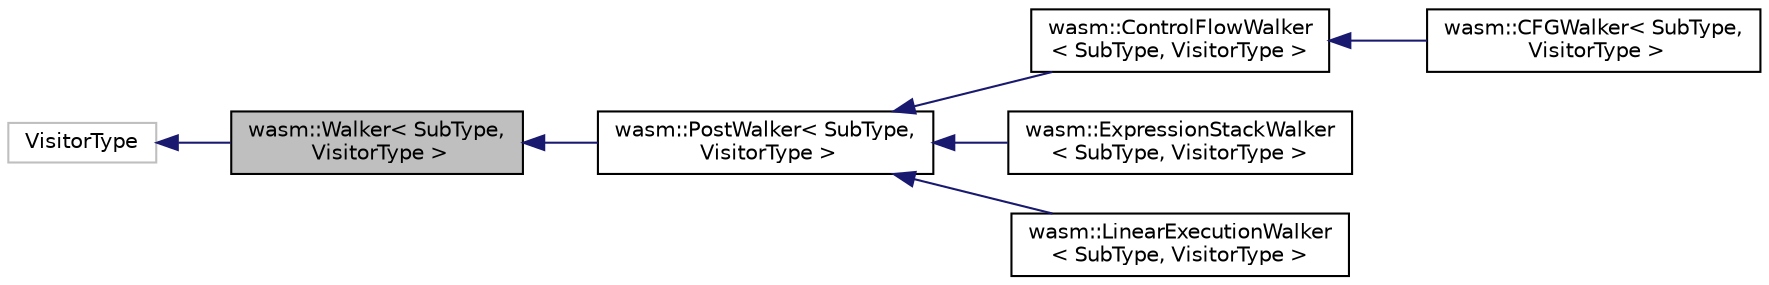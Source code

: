 digraph "wasm::Walker&lt; SubType, VisitorType &gt;"
{
  edge [fontname="Helvetica",fontsize="10",labelfontname="Helvetica",labelfontsize="10"];
  node [fontname="Helvetica",fontsize="10",shape=record];
  rankdir="LR";
  Node0 [label="wasm::Walker\< SubType,\l VisitorType \>",height=0.2,width=0.4,color="black", fillcolor="grey75", style="filled", fontcolor="black"];
  Node1 -> Node0 [dir="back",color="midnightblue",fontsize="10",style="solid"];
  Node1 [label="VisitorType",height=0.2,width=0.4,color="grey75", fillcolor="white", style="filled"];
  Node0 -> Node2 [dir="back",color="midnightblue",fontsize="10",style="solid"];
  Node2 [label="wasm::PostWalker\< SubType,\l VisitorType \>",height=0.2,width=0.4,color="black", fillcolor="white", style="filled",URL="$structwasm_1_1_post_walker.html"];
  Node2 -> Node3 [dir="back",color="midnightblue",fontsize="10",style="solid"];
  Node3 [label="wasm::ControlFlowWalker\l\< SubType, VisitorType \>",height=0.2,width=0.4,color="black", fillcolor="white", style="filled",URL="$structwasm_1_1_control_flow_walker.html"];
  Node3 -> Node4 [dir="back",color="midnightblue",fontsize="10",style="solid"];
  Node4 [label="wasm::CFGWalker\< SubType,\l VisitorType \>",height=0.2,width=0.4,color="black", fillcolor="white", style="filled",URL="$structwasm_1_1_c_f_g_walker.html"];
  Node2 -> Node5 [dir="back",color="midnightblue",fontsize="10",style="solid"];
  Node5 [label="wasm::ExpressionStackWalker\l\< SubType, VisitorType \>",height=0.2,width=0.4,color="black", fillcolor="white", style="filled",URL="$structwasm_1_1_expression_stack_walker.html"];
  Node2 -> Node6 [dir="back",color="midnightblue",fontsize="10",style="solid"];
  Node6 [label="wasm::LinearExecutionWalker\l\< SubType, VisitorType \>",height=0.2,width=0.4,color="black", fillcolor="white", style="filled",URL="$structwasm_1_1_linear_execution_walker.html"];
}
